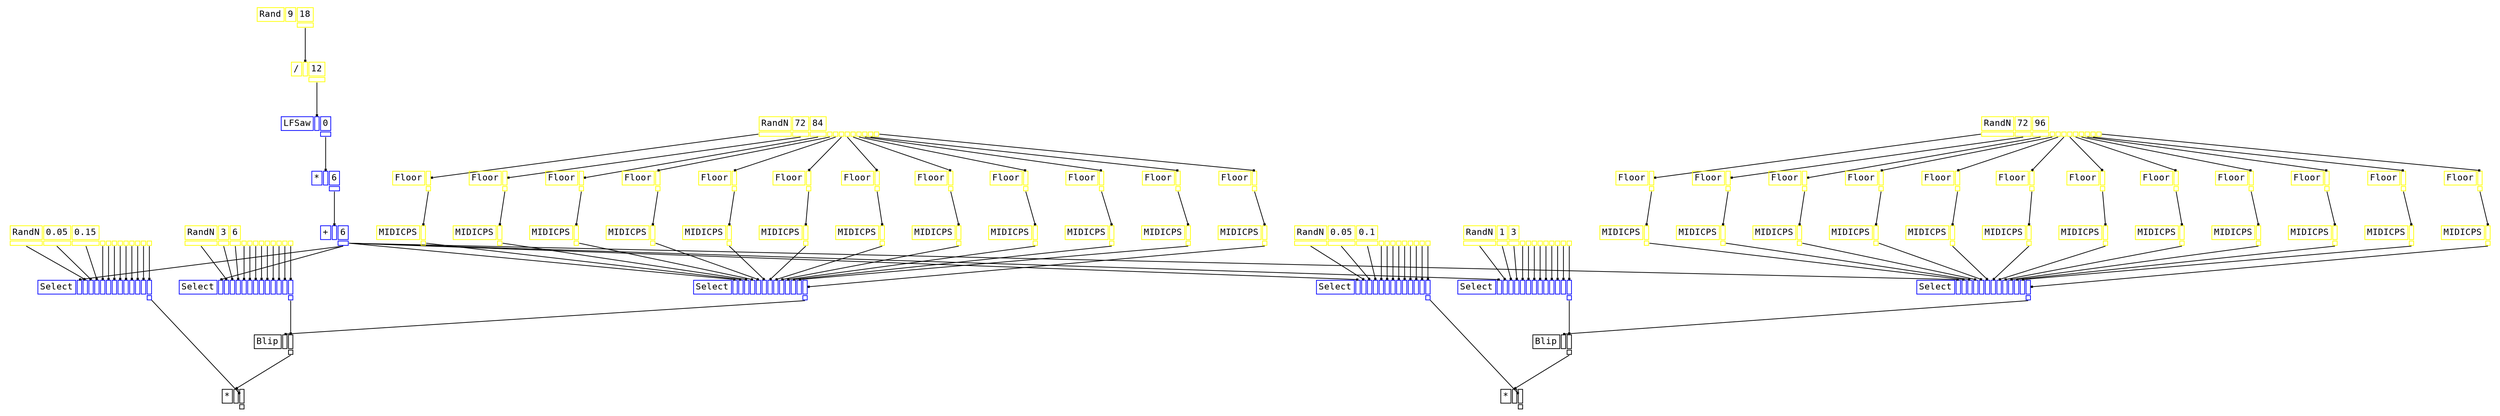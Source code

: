 digraph Anonymous {
graph [splines=false];
node [fontsize=12,fontname="Courier"];
edge [arrowhead=box,arrowsize=0.25];
u_2[shape="plaintext",color="yellow",label=<<TABLE BORDER="0" CELLBORDER="1"><TR><TD>Rand</TD><TD ID="u_2:K_0">9</TD><TD ID="u_2:K_1">18</TD></TR><TR><TD BORDER="0"></TD><TD BORDER="0"></TD><TD PORT="o_0" ID="u_2:o_0"></TD></TR></TABLE>>];
u_4[shape="plaintext",color="yellow",label=<<TABLE BORDER="0" CELLBORDER="1"><TR><TD>/</TD><TD PORT="i_0" ID="u_4:i_0"></TD><TD ID="u_4:K_1">12</TD></TR><TR><TD BORDER="0"></TD><TD BORDER="0"></TD><TD PORT="o_0" ID="u_4:o_0"></TD></TR></TABLE>>];
u_6[shape="plaintext",color="blue",label=<<TABLE BORDER="0" CELLBORDER="1"><TR><TD>LFSaw</TD><TD PORT="i_0" ID="u_6:i_0"></TD><TD ID="u_6:K_1">0</TD></TR><TR><TD BORDER="0"></TD><TD BORDER="0"></TD><TD PORT="o_0" ID="u_6:o_0"></TD></TR></TABLE>>];
u_8[shape="plaintext",color="blue",label=<<TABLE BORDER="0" CELLBORDER="1"><TR><TD>*</TD><TD PORT="i_0" ID="u_8:i_0"></TD><TD ID="u_8:K_1">6</TD></TR><TR><TD BORDER="0"></TD><TD BORDER="0"></TD><TD PORT="o_0" ID="u_8:o_0"></TD></TR></TABLE>>];
u_9[shape="plaintext",color="blue",label=<<TABLE BORDER="0" CELLBORDER="1"><TR><TD>+</TD><TD PORT="i_0" ID="u_9:i_0"></TD><TD ID="u_9:K_1">6</TD></TR><TR><TD BORDER="0"></TD><TD BORDER="0"></TD><TD PORT="o_0" ID="u_9:o_0"></TD></TR></TABLE>>];
u_12[shape="plaintext",color="yellow",label=<<TABLE BORDER="0" CELLBORDER="1"><TR><TD>RandN</TD><TD ID="u_12:K_0">72</TD><TD ID="u_12:K_1">84</TD></TR><TR><TD PORT="o_0" ID="u_12:o_0"></TD><TD PORT="o_1" ID="u_12:o_1"></TD><TD PORT="o_2" ID="u_12:o_2"></TD><TD PORT="o_3" ID="u_12:o_3"></TD><TD PORT="o_4" ID="u_12:o_4"></TD><TD PORT="o_5" ID="u_12:o_5"></TD><TD PORT="o_6" ID="u_12:o_6"></TD><TD PORT="o_7" ID="u_12:o_7"></TD><TD PORT="o_8" ID="u_12:o_8"></TD><TD PORT="o_9" ID="u_12:o_9"></TD><TD PORT="o_10" ID="u_12:o_10"></TD><TD PORT="o_11" ID="u_12:o_11"></TD></TR></TABLE>>];
u_14[shape="plaintext",color="yellow",label=<<TABLE BORDER="0" CELLBORDER="1"><TR><TD>Floor</TD><TD PORT="i_0" ID="u_14:i_0"></TD></TR><TR><TD BORDER="0"></TD><TD PORT="o_0" ID="u_14:o_0"></TD></TR></TABLE>>];
u_15[shape="plaintext",color="yellow",label=<<TABLE BORDER="0" CELLBORDER="1"><TR><TD>MIDICPS</TD><TD PORT="i_0" ID="u_15:i_0"></TD></TR><TR><TD BORDER="0"></TD><TD PORT="o_0" ID="u_15:o_0"></TD></TR></TABLE>>];
u_17[shape="plaintext",color="yellow",label=<<TABLE BORDER="0" CELLBORDER="1"><TR><TD>Floor</TD><TD PORT="i_0" ID="u_17:i_0"></TD></TR><TR><TD BORDER="0"></TD><TD PORT="o_0" ID="u_17:o_0"></TD></TR></TABLE>>];
u_18[shape="plaintext",color="yellow",label=<<TABLE BORDER="0" CELLBORDER="1"><TR><TD>MIDICPS</TD><TD PORT="i_0" ID="u_18:i_0"></TD></TR><TR><TD BORDER="0"></TD><TD PORT="o_0" ID="u_18:o_0"></TD></TR></TABLE>>];
u_20[shape="plaintext",color="yellow",label=<<TABLE BORDER="0" CELLBORDER="1"><TR><TD>Floor</TD><TD PORT="i_0" ID="u_20:i_0"></TD></TR><TR><TD BORDER="0"></TD><TD PORT="o_0" ID="u_20:o_0"></TD></TR></TABLE>>];
u_21[shape="plaintext",color="yellow",label=<<TABLE BORDER="0" CELLBORDER="1"><TR><TD>MIDICPS</TD><TD PORT="i_0" ID="u_21:i_0"></TD></TR><TR><TD BORDER="0"></TD><TD PORT="o_0" ID="u_21:o_0"></TD></TR></TABLE>>];
u_23[shape="plaintext",color="yellow",label=<<TABLE BORDER="0" CELLBORDER="1"><TR><TD>Floor</TD><TD PORT="i_0" ID="u_23:i_0"></TD></TR><TR><TD BORDER="0"></TD><TD PORT="o_0" ID="u_23:o_0"></TD></TR></TABLE>>];
u_24[shape="plaintext",color="yellow",label=<<TABLE BORDER="0" CELLBORDER="1"><TR><TD>MIDICPS</TD><TD PORT="i_0" ID="u_24:i_0"></TD></TR><TR><TD BORDER="0"></TD><TD PORT="o_0" ID="u_24:o_0"></TD></TR></TABLE>>];
u_26[shape="plaintext",color="yellow",label=<<TABLE BORDER="0" CELLBORDER="1"><TR><TD>Floor</TD><TD PORT="i_0" ID="u_26:i_0"></TD></TR><TR><TD BORDER="0"></TD><TD PORT="o_0" ID="u_26:o_0"></TD></TR></TABLE>>];
u_27[shape="plaintext",color="yellow",label=<<TABLE BORDER="0" CELLBORDER="1"><TR><TD>MIDICPS</TD><TD PORT="i_0" ID="u_27:i_0"></TD></TR><TR><TD BORDER="0"></TD><TD PORT="o_0" ID="u_27:o_0"></TD></TR></TABLE>>];
u_29[shape="plaintext",color="yellow",label=<<TABLE BORDER="0" CELLBORDER="1"><TR><TD>Floor</TD><TD PORT="i_0" ID="u_29:i_0"></TD></TR><TR><TD BORDER="0"></TD><TD PORT="o_0" ID="u_29:o_0"></TD></TR></TABLE>>];
u_30[shape="plaintext",color="yellow",label=<<TABLE BORDER="0" CELLBORDER="1"><TR><TD>MIDICPS</TD><TD PORT="i_0" ID="u_30:i_0"></TD></TR><TR><TD BORDER="0"></TD><TD PORT="o_0" ID="u_30:o_0"></TD></TR></TABLE>>];
u_32[shape="plaintext",color="yellow",label=<<TABLE BORDER="0" CELLBORDER="1"><TR><TD>Floor</TD><TD PORT="i_0" ID="u_32:i_0"></TD></TR><TR><TD BORDER="0"></TD><TD PORT="o_0" ID="u_32:o_0"></TD></TR></TABLE>>];
u_33[shape="plaintext",color="yellow",label=<<TABLE BORDER="0" CELLBORDER="1"><TR><TD>MIDICPS</TD><TD PORT="i_0" ID="u_33:i_0"></TD></TR><TR><TD BORDER="0"></TD><TD PORT="o_0" ID="u_33:o_0"></TD></TR></TABLE>>];
u_35[shape="plaintext",color="yellow",label=<<TABLE BORDER="0" CELLBORDER="1"><TR><TD>Floor</TD><TD PORT="i_0" ID="u_35:i_0"></TD></TR><TR><TD BORDER="0"></TD><TD PORT="o_0" ID="u_35:o_0"></TD></TR></TABLE>>];
u_36[shape="plaintext",color="yellow",label=<<TABLE BORDER="0" CELLBORDER="1"><TR><TD>MIDICPS</TD><TD PORT="i_0" ID="u_36:i_0"></TD></TR><TR><TD BORDER="0"></TD><TD PORT="o_0" ID="u_36:o_0"></TD></TR></TABLE>>];
u_38[shape="plaintext",color="yellow",label=<<TABLE BORDER="0" CELLBORDER="1"><TR><TD>Floor</TD><TD PORT="i_0" ID="u_38:i_0"></TD></TR><TR><TD BORDER="0"></TD><TD PORT="o_0" ID="u_38:o_0"></TD></TR></TABLE>>];
u_39[shape="plaintext",color="yellow",label=<<TABLE BORDER="0" CELLBORDER="1"><TR><TD>MIDICPS</TD><TD PORT="i_0" ID="u_39:i_0"></TD></TR><TR><TD BORDER="0"></TD><TD PORT="o_0" ID="u_39:o_0"></TD></TR></TABLE>>];
u_41[shape="plaintext",color="yellow",label=<<TABLE BORDER="0" CELLBORDER="1"><TR><TD>Floor</TD><TD PORT="i_0" ID="u_41:i_0"></TD></TR><TR><TD BORDER="0"></TD><TD PORT="o_0" ID="u_41:o_0"></TD></TR></TABLE>>];
u_42[shape="plaintext",color="yellow",label=<<TABLE BORDER="0" CELLBORDER="1"><TR><TD>MIDICPS</TD><TD PORT="i_0" ID="u_42:i_0"></TD></TR><TR><TD BORDER="0"></TD><TD PORT="o_0" ID="u_42:o_0"></TD></TR></TABLE>>];
u_44[shape="plaintext",color="yellow",label=<<TABLE BORDER="0" CELLBORDER="1"><TR><TD>Floor</TD><TD PORT="i_0" ID="u_44:i_0"></TD></TR><TR><TD BORDER="0"></TD><TD PORT="o_0" ID="u_44:o_0"></TD></TR></TABLE>>];
u_45[shape="plaintext",color="yellow",label=<<TABLE BORDER="0" CELLBORDER="1"><TR><TD>MIDICPS</TD><TD PORT="i_0" ID="u_45:i_0"></TD></TR><TR><TD BORDER="0"></TD><TD PORT="o_0" ID="u_45:o_0"></TD></TR></TABLE>>];
u_47[shape="plaintext",color="yellow",label=<<TABLE BORDER="0" CELLBORDER="1"><TR><TD>Floor</TD><TD PORT="i_0" ID="u_47:i_0"></TD></TR><TR><TD BORDER="0"></TD><TD PORT="o_0" ID="u_47:o_0"></TD></TR></TABLE>>];
u_48[shape="plaintext",color="yellow",label=<<TABLE BORDER="0" CELLBORDER="1"><TR><TD>MIDICPS</TD><TD PORT="i_0" ID="u_48:i_0"></TD></TR><TR><TD BORDER="0"></TD><TD PORT="o_0" ID="u_48:o_0"></TD></TR></TABLE>>];
u_49[shape="plaintext",color="blue",label=<<TABLE BORDER="0" CELLBORDER="1"><TR><TD>Select</TD><TD PORT="i_0" ID="u_49:i_0"></TD><TD PORT="i_1" ID="u_49:i_1"></TD><TD PORT="i_2" ID="u_49:i_2"></TD><TD PORT="i_3" ID="u_49:i_3"></TD><TD PORT="i_4" ID="u_49:i_4"></TD><TD PORT="i_5" ID="u_49:i_5"></TD><TD PORT="i_6" ID="u_49:i_6"></TD><TD PORT="i_7" ID="u_49:i_7"></TD><TD PORT="i_8" ID="u_49:i_8"></TD><TD PORT="i_9" ID="u_49:i_9"></TD><TD PORT="i_10" ID="u_49:i_10"></TD><TD PORT="i_11" ID="u_49:i_11"></TD><TD PORT="i_12" ID="u_49:i_12"></TD></TR><TR><TD BORDER="0"></TD><TD BORDER="0"></TD><TD BORDER="0"></TD><TD BORDER="0"></TD><TD BORDER="0"></TD><TD BORDER="0"></TD><TD BORDER="0"></TD><TD BORDER="0"></TD><TD BORDER="0"></TD><TD BORDER="0"></TD><TD BORDER="0"></TD><TD BORDER="0"></TD><TD BORDER="0"></TD><TD PORT="o_0" ID="u_49:o_0"></TD></TR></TABLE>>];
u_51[shape="plaintext",color="yellow",label=<<TABLE BORDER="0" CELLBORDER="1"><TR><TD>RandN</TD><TD ID="u_51:K_0">3</TD><TD ID="u_51:K_1">6</TD></TR><TR><TD PORT="o_0" ID="u_51:o_0"></TD><TD PORT="o_1" ID="u_51:o_1"></TD><TD PORT="o_2" ID="u_51:o_2"></TD><TD PORT="o_3" ID="u_51:o_3"></TD><TD PORT="o_4" ID="u_51:o_4"></TD><TD PORT="o_5" ID="u_51:o_5"></TD><TD PORT="o_6" ID="u_51:o_6"></TD><TD PORT="o_7" ID="u_51:o_7"></TD><TD PORT="o_8" ID="u_51:o_8"></TD><TD PORT="o_9" ID="u_51:o_9"></TD><TD PORT="o_10" ID="u_51:o_10"></TD><TD PORT="o_11" ID="u_51:o_11"></TD></TR></TABLE>>];
u_64[shape="plaintext",color="blue",label=<<TABLE BORDER="0" CELLBORDER="1"><TR><TD>Select</TD><TD PORT="i_0" ID="u_64:i_0"></TD><TD PORT="i_1" ID="u_64:i_1"></TD><TD PORT="i_2" ID="u_64:i_2"></TD><TD PORT="i_3" ID="u_64:i_3"></TD><TD PORT="i_4" ID="u_64:i_4"></TD><TD PORT="i_5" ID="u_64:i_5"></TD><TD PORT="i_6" ID="u_64:i_6"></TD><TD PORT="i_7" ID="u_64:i_7"></TD><TD PORT="i_8" ID="u_64:i_8"></TD><TD PORT="i_9" ID="u_64:i_9"></TD><TD PORT="i_10" ID="u_64:i_10"></TD><TD PORT="i_11" ID="u_64:i_11"></TD><TD PORT="i_12" ID="u_64:i_12"></TD></TR><TR><TD BORDER="0"></TD><TD BORDER="0"></TD><TD BORDER="0"></TD><TD BORDER="0"></TD><TD BORDER="0"></TD><TD BORDER="0"></TD><TD BORDER="0"></TD><TD BORDER="0"></TD><TD BORDER="0"></TD><TD BORDER="0"></TD><TD BORDER="0"></TD><TD BORDER="0"></TD><TD BORDER="0"></TD><TD PORT="o_0" ID="u_64:o_0"></TD></TR></TABLE>>];
u_65[shape="plaintext",color="black",label=<<TABLE BORDER="0" CELLBORDER="1"><TR><TD>Blip</TD><TD PORT="i_0" ID="u_65:i_0"></TD><TD PORT="i_1" ID="u_65:i_1"></TD></TR><TR><TD BORDER="0"></TD><TD BORDER="0"></TD><TD PORT="o_0" ID="u_65:o_0"></TD></TR></TABLE>>];
u_68[shape="plaintext",color="yellow",label=<<TABLE BORDER="0" CELLBORDER="1"><TR><TD>RandN</TD><TD ID="u_68:K_0">0.05</TD><TD ID="u_68:K_1">0.15</TD></TR><TR><TD PORT="o_0" ID="u_68:o_0"></TD><TD PORT="o_1" ID="u_68:o_1"></TD><TD PORT="o_2" ID="u_68:o_2"></TD><TD PORT="o_3" ID="u_68:o_3"></TD><TD PORT="o_4" ID="u_68:o_4"></TD><TD PORT="o_5" ID="u_68:o_5"></TD><TD PORT="o_6" ID="u_68:o_6"></TD><TD PORT="o_7" ID="u_68:o_7"></TD><TD PORT="o_8" ID="u_68:o_8"></TD><TD PORT="o_9" ID="u_68:o_9"></TD><TD PORT="o_10" ID="u_68:o_10"></TD><TD PORT="o_11" ID="u_68:o_11"></TD></TR></TABLE>>];
u_81[shape="plaintext",color="blue",label=<<TABLE BORDER="0" CELLBORDER="1"><TR><TD>Select</TD><TD PORT="i_0" ID="u_81:i_0"></TD><TD PORT="i_1" ID="u_81:i_1"></TD><TD PORT="i_2" ID="u_81:i_2"></TD><TD PORT="i_3" ID="u_81:i_3"></TD><TD PORT="i_4" ID="u_81:i_4"></TD><TD PORT="i_5" ID="u_81:i_5"></TD><TD PORT="i_6" ID="u_81:i_6"></TD><TD PORT="i_7" ID="u_81:i_7"></TD><TD PORT="i_8" ID="u_81:i_8"></TD><TD PORT="i_9" ID="u_81:i_9"></TD><TD PORT="i_10" ID="u_81:i_10"></TD><TD PORT="i_11" ID="u_81:i_11"></TD><TD PORT="i_12" ID="u_81:i_12"></TD></TR><TR><TD BORDER="0"></TD><TD BORDER="0"></TD><TD BORDER="0"></TD><TD BORDER="0"></TD><TD BORDER="0"></TD><TD BORDER="0"></TD><TD BORDER="0"></TD><TD BORDER="0"></TD><TD BORDER="0"></TD><TD BORDER="0"></TD><TD BORDER="0"></TD><TD BORDER="0"></TD><TD BORDER="0"></TD><TD PORT="o_0" ID="u_81:o_0"></TD></TR></TABLE>>];
u_82[shape="plaintext",color="black",label=<<TABLE BORDER="0" CELLBORDER="1"><TR><TD>*</TD><TD PORT="i_0" ID="u_82:i_0"></TD><TD PORT="i_1" ID="u_82:i_1"></TD></TR><TR><TD BORDER="0"></TD><TD BORDER="0"></TD><TD PORT="o_0" ID="u_82:o_0"></TD></TR></TABLE>>];
u_84[shape="plaintext",color="yellow",label=<<TABLE BORDER="0" CELLBORDER="1"><TR><TD>RandN</TD><TD ID="u_84:K_0">72</TD><TD ID="u_84:K_1">96</TD></TR><TR><TD PORT="o_0" ID="u_84:o_0"></TD><TD PORT="o_1" ID="u_84:o_1"></TD><TD PORT="o_2" ID="u_84:o_2"></TD><TD PORT="o_3" ID="u_84:o_3"></TD><TD PORT="o_4" ID="u_84:o_4"></TD><TD PORT="o_5" ID="u_84:o_5"></TD><TD PORT="o_6" ID="u_84:o_6"></TD><TD PORT="o_7" ID="u_84:o_7"></TD><TD PORT="o_8" ID="u_84:o_8"></TD><TD PORT="o_9" ID="u_84:o_9"></TD><TD PORT="o_10" ID="u_84:o_10"></TD><TD PORT="o_11" ID="u_84:o_11"></TD></TR></TABLE>>];
u_86[shape="plaintext",color="yellow",label=<<TABLE BORDER="0" CELLBORDER="1"><TR><TD>Floor</TD><TD PORT="i_0" ID="u_86:i_0"></TD></TR><TR><TD BORDER="0"></TD><TD PORT="o_0" ID="u_86:o_0"></TD></TR></TABLE>>];
u_87[shape="plaintext",color="yellow",label=<<TABLE BORDER="0" CELLBORDER="1"><TR><TD>MIDICPS</TD><TD PORT="i_0" ID="u_87:i_0"></TD></TR><TR><TD BORDER="0"></TD><TD PORT="o_0" ID="u_87:o_0"></TD></TR></TABLE>>];
u_89[shape="plaintext",color="yellow",label=<<TABLE BORDER="0" CELLBORDER="1"><TR><TD>Floor</TD><TD PORT="i_0" ID="u_89:i_0"></TD></TR><TR><TD BORDER="0"></TD><TD PORT="o_0" ID="u_89:o_0"></TD></TR></TABLE>>];
u_90[shape="plaintext",color="yellow",label=<<TABLE BORDER="0" CELLBORDER="1"><TR><TD>MIDICPS</TD><TD PORT="i_0" ID="u_90:i_0"></TD></TR><TR><TD BORDER="0"></TD><TD PORT="o_0" ID="u_90:o_0"></TD></TR></TABLE>>];
u_92[shape="plaintext",color="yellow",label=<<TABLE BORDER="0" CELLBORDER="1"><TR><TD>Floor</TD><TD PORT="i_0" ID="u_92:i_0"></TD></TR><TR><TD BORDER="0"></TD><TD PORT="o_0" ID="u_92:o_0"></TD></TR></TABLE>>];
u_93[shape="plaintext",color="yellow",label=<<TABLE BORDER="0" CELLBORDER="1"><TR><TD>MIDICPS</TD><TD PORT="i_0" ID="u_93:i_0"></TD></TR><TR><TD BORDER="0"></TD><TD PORT="o_0" ID="u_93:o_0"></TD></TR></TABLE>>];
u_95[shape="plaintext",color="yellow",label=<<TABLE BORDER="0" CELLBORDER="1"><TR><TD>Floor</TD><TD PORT="i_0" ID="u_95:i_0"></TD></TR><TR><TD BORDER="0"></TD><TD PORT="o_0" ID="u_95:o_0"></TD></TR></TABLE>>];
u_96[shape="plaintext",color="yellow",label=<<TABLE BORDER="0" CELLBORDER="1"><TR><TD>MIDICPS</TD><TD PORT="i_0" ID="u_96:i_0"></TD></TR><TR><TD BORDER="0"></TD><TD PORT="o_0" ID="u_96:o_0"></TD></TR></TABLE>>];
u_98[shape="plaintext",color="yellow",label=<<TABLE BORDER="0" CELLBORDER="1"><TR><TD>Floor</TD><TD PORT="i_0" ID="u_98:i_0"></TD></TR><TR><TD BORDER="0"></TD><TD PORT="o_0" ID="u_98:o_0"></TD></TR></TABLE>>];
u_99[shape="plaintext",color="yellow",label=<<TABLE BORDER="0" CELLBORDER="1"><TR><TD>MIDICPS</TD><TD PORT="i_0" ID="u_99:i_0"></TD></TR><TR><TD BORDER="0"></TD><TD PORT="o_0" ID="u_99:o_0"></TD></TR></TABLE>>];
u_101[shape="plaintext",color="yellow",label=<<TABLE BORDER="0" CELLBORDER="1"><TR><TD>Floor</TD><TD PORT="i_0" ID="u_101:i_0"></TD></TR><TR><TD BORDER="0"></TD><TD PORT="o_0" ID="u_101:o_0"></TD></TR></TABLE>>];
u_102[shape="plaintext",color="yellow",label=<<TABLE BORDER="0" CELLBORDER="1"><TR><TD>MIDICPS</TD><TD PORT="i_0" ID="u_102:i_0"></TD></TR><TR><TD BORDER="0"></TD><TD PORT="o_0" ID="u_102:o_0"></TD></TR></TABLE>>];
u_104[shape="plaintext",color="yellow",label=<<TABLE BORDER="0" CELLBORDER="1"><TR><TD>Floor</TD><TD PORT="i_0" ID="u_104:i_0"></TD></TR><TR><TD BORDER="0"></TD><TD PORT="o_0" ID="u_104:o_0"></TD></TR></TABLE>>];
u_105[shape="plaintext",color="yellow",label=<<TABLE BORDER="0" CELLBORDER="1"><TR><TD>MIDICPS</TD><TD PORT="i_0" ID="u_105:i_0"></TD></TR><TR><TD BORDER="0"></TD><TD PORT="o_0" ID="u_105:o_0"></TD></TR></TABLE>>];
u_107[shape="plaintext",color="yellow",label=<<TABLE BORDER="0" CELLBORDER="1"><TR><TD>Floor</TD><TD PORT="i_0" ID="u_107:i_0"></TD></TR><TR><TD BORDER="0"></TD><TD PORT="o_0" ID="u_107:o_0"></TD></TR></TABLE>>];
u_108[shape="plaintext",color="yellow",label=<<TABLE BORDER="0" CELLBORDER="1"><TR><TD>MIDICPS</TD><TD PORT="i_0" ID="u_108:i_0"></TD></TR><TR><TD BORDER="0"></TD><TD PORT="o_0" ID="u_108:o_0"></TD></TR></TABLE>>];
u_110[shape="plaintext",color="yellow",label=<<TABLE BORDER="0" CELLBORDER="1"><TR><TD>Floor</TD><TD PORT="i_0" ID="u_110:i_0"></TD></TR><TR><TD BORDER="0"></TD><TD PORT="o_0" ID="u_110:o_0"></TD></TR></TABLE>>];
u_111[shape="plaintext",color="yellow",label=<<TABLE BORDER="0" CELLBORDER="1"><TR><TD>MIDICPS</TD><TD PORT="i_0" ID="u_111:i_0"></TD></TR><TR><TD BORDER="0"></TD><TD PORT="o_0" ID="u_111:o_0"></TD></TR></TABLE>>];
u_113[shape="plaintext",color="yellow",label=<<TABLE BORDER="0" CELLBORDER="1"><TR><TD>Floor</TD><TD PORT="i_0" ID="u_113:i_0"></TD></TR><TR><TD BORDER="0"></TD><TD PORT="o_0" ID="u_113:o_0"></TD></TR></TABLE>>];
u_114[shape="plaintext",color="yellow",label=<<TABLE BORDER="0" CELLBORDER="1"><TR><TD>MIDICPS</TD><TD PORT="i_0" ID="u_114:i_0"></TD></TR><TR><TD BORDER="0"></TD><TD PORT="o_0" ID="u_114:o_0"></TD></TR></TABLE>>];
u_116[shape="plaintext",color="yellow",label=<<TABLE BORDER="0" CELLBORDER="1"><TR><TD>Floor</TD><TD PORT="i_0" ID="u_116:i_0"></TD></TR><TR><TD BORDER="0"></TD><TD PORT="o_0" ID="u_116:o_0"></TD></TR></TABLE>>];
u_117[shape="plaintext",color="yellow",label=<<TABLE BORDER="0" CELLBORDER="1"><TR><TD>MIDICPS</TD><TD PORT="i_0" ID="u_117:i_0"></TD></TR><TR><TD BORDER="0"></TD><TD PORT="o_0" ID="u_117:o_0"></TD></TR></TABLE>>];
u_119[shape="plaintext",color="yellow",label=<<TABLE BORDER="0" CELLBORDER="1"><TR><TD>Floor</TD><TD PORT="i_0" ID="u_119:i_0"></TD></TR><TR><TD BORDER="0"></TD><TD PORT="o_0" ID="u_119:o_0"></TD></TR></TABLE>>];
u_120[shape="plaintext",color="yellow",label=<<TABLE BORDER="0" CELLBORDER="1"><TR><TD>MIDICPS</TD><TD PORT="i_0" ID="u_120:i_0"></TD></TR><TR><TD BORDER="0"></TD><TD PORT="o_0" ID="u_120:o_0"></TD></TR></TABLE>>];
u_121[shape="plaintext",color="blue",label=<<TABLE BORDER="0" CELLBORDER="1"><TR><TD>Select</TD><TD PORT="i_0" ID="u_121:i_0"></TD><TD PORT="i_1" ID="u_121:i_1"></TD><TD PORT="i_2" ID="u_121:i_2"></TD><TD PORT="i_3" ID="u_121:i_3"></TD><TD PORT="i_4" ID="u_121:i_4"></TD><TD PORT="i_5" ID="u_121:i_5"></TD><TD PORT="i_6" ID="u_121:i_6"></TD><TD PORT="i_7" ID="u_121:i_7"></TD><TD PORT="i_8" ID="u_121:i_8"></TD><TD PORT="i_9" ID="u_121:i_9"></TD><TD PORT="i_10" ID="u_121:i_10"></TD><TD PORT="i_11" ID="u_121:i_11"></TD><TD PORT="i_12" ID="u_121:i_12"></TD></TR><TR><TD BORDER="0"></TD><TD BORDER="0"></TD><TD BORDER="0"></TD><TD BORDER="0"></TD><TD BORDER="0"></TD><TD BORDER="0"></TD><TD BORDER="0"></TD><TD BORDER="0"></TD><TD BORDER="0"></TD><TD BORDER="0"></TD><TD BORDER="0"></TD><TD BORDER="0"></TD><TD BORDER="0"></TD><TD PORT="o_0" ID="u_121:o_0"></TD></TR></TABLE>>];
u_123[shape="plaintext",color="yellow",label=<<TABLE BORDER="0" CELLBORDER="1"><TR><TD>RandN</TD><TD ID="u_123:K_0">1</TD><TD ID="u_123:K_1">3</TD></TR><TR><TD PORT="o_0" ID="u_123:o_0"></TD><TD PORT="o_1" ID="u_123:o_1"></TD><TD PORT="o_2" ID="u_123:o_2"></TD><TD PORT="o_3" ID="u_123:o_3"></TD><TD PORT="o_4" ID="u_123:o_4"></TD><TD PORT="o_5" ID="u_123:o_5"></TD><TD PORT="o_6" ID="u_123:o_6"></TD><TD PORT="o_7" ID="u_123:o_7"></TD><TD PORT="o_8" ID="u_123:o_8"></TD><TD PORT="o_9" ID="u_123:o_9"></TD><TD PORT="o_10" ID="u_123:o_10"></TD><TD PORT="o_11" ID="u_123:o_11"></TD></TR></TABLE>>];
u_136[shape="plaintext",color="blue",label=<<TABLE BORDER="0" CELLBORDER="1"><TR><TD>Select</TD><TD PORT="i_0" ID="u_136:i_0"></TD><TD PORT="i_1" ID="u_136:i_1"></TD><TD PORT="i_2" ID="u_136:i_2"></TD><TD PORT="i_3" ID="u_136:i_3"></TD><TD PORT="i_4" ID="u_136:i_4"></TD><TD PORT="i_5" ID="u_136:i_5"></TD><TD PORT="i_6" ID="u_136:i_6"></TD><TD PORT="i_7" ID="u_136:i_7"></TD><TD PORT="i_8" ID="u_136:i_8"></TD><TD PORT="i_9" ID="u_136:i_9"></TD><TD PORT="i_10" ID="u_136:i_10"></TD><TD PORT="i_11" ID="u_136:i_11"></TD><TD PORT="i_12" ID="u_136:i_12"></TD></TR><TR><TD BORDER="0"></TD><TD BORDER="0"></TD><TD BORDER="0"></TD><TD BORDER="0"></TD><TD BORDER="0"></TD><TD BORDER="0"></TD><TD BORDER="0"></TD><TD BORDER="0"></TD><TD BORDER="0"></TD><TD BORDER="0"></TD><TD BORDER="0"></TD><TD BORDER="0"></TD><TD BORDER="0"></TD><TD PORT="o_0" ID="u_136:o_0"></TD></TR></TABLE>>];
u_137[shape="plaintext",color="black",label=<<TABLE BORDER="0" CELLBORDER="1"><TR><TD>Blip</TD><TD PORT="i_0" ID="u_137:i_0"></TD><TD PORT="i_1" ID="u_137:i_1"></TD></TR><TR><TD BORDER="0"></TD><TD BORDER="0"></TD><TD PORT="o_0" ID="u_137:o_0"></TD></TR></TABLE>>];
u_139[shape="plaintext",color="yellow",label=<<TABLE BORDER="0" CELLBORDER="1"><TR><TD>RandN</TD><TD ID="u_139:K_0">0.05</TD><TD ID="u_139:K_1">0.1</TD></TR><TR><TD PORT="o_0" ID="u_139:o_0"></TD><TD PORT="o_1" ID="u_139:o_1"></TD><TD PORT="o_2" ID="u_139:o_2"></TD><TD PORT="o_3" ID="u_139:o_3"></TD><TD PORT="o_4" ID="u_139:o_4"></TD><TD PORT="o_5" ID="u_139:o_5"></TD><TD PORT="o_6" ID="u_139:o_6"></TD><TD PORT="o_7" ID="u_139:o_7"></TD><TD PORT="o_8" ID="u_139:o_8"></TD><TD PORT="o_9" ID="u_139:o_9"></TD><TD PORT="o_10" ID="u_139:o_10"></TD><TD PORT="o_11" ID="u_139:o_11"></TD></TR></TABLE>>];
u_152[shape="plaintext",color="blue",label=<<TABLE BORDER="0" CELLBORDER="1"><TR><TD>Select</TD><TD PORT="i_0" ID="u_152:i_0"></TD><TD PORT="i_1" ID="u_152:i_1"></TD><TD PORT="i_2" ID="u_152:i_2"></TD><TD PORT="i_3" ID="u_152:i_3"></TD><TD PORT="i_4" ID="u_152:i_4"></TD><TD PORT="i_5" ID="u_152:i_5"></TD><TD PORT="i_6" ID="u_152:i_6"></TD><TD PORT="i_7" ID="u_152:i_7"></TD><TD PORT="i_8" ID="u_152:i_8"></TD><TD PORT="i_9" ID="u_152:i_9"></TD><TD PORT="i_10" ID="u_152:i_10"></TD><TD PORT="i_11" ID="u_152:i_11"></TD><TD PORT="i_12" ID="u_152:i_12"></TD></TR><TR><TD BORDER="0"></TD><TD BORDER="0"></TD><TD BORDER="0"></TD><TD BORDER="0"></TD><TD BORDER="0"></TD><TD BORDER="0"></TD><TD BORDER="0"></TD><TD BORDER="0"></TD><TD BORDER="0"></TD><TD BORDER="0"></TD><TD BORDER="0"></TD><TD BORDER="0"></TD><TD BORDER="0"></TD><TD PORT="o_0" ID="u_152:o_0"></TD></TR></TABLE>>];
u_153[shape="plaintext",color="black",label=<<TABLE BORDER="0" CELLBORDER="1"><TR><TD>*</TD><TD PORT="i_0" ID="u_153:i_0"></TD><TD PORT="i_1" ID="u_153:i_1"></TD></TR><TR><TD BORDER="0"></TD><TD BORDER="0"></TD><TD PORT="o_0" ID="u_153:o_0"></TD></TR></TABLE>>];
u_2:o_0 -> u_4:i_0;
u_4:o_0 -> u_6:i_0;
u_6:o_0 -> u_8:i_0;
u_8:o_0 -> u_9:i_0;
u_12:o_0 -> u_14:i_0;
u_14:o_0 -> u_15:i_0;
u_12:o_1 -> u_17:i_0;
u_17:o_0 -> u_18:i_0;
u_12:o_2 -> u_20:i_0;
u_20:o_0 -> u_21:i_0;
u_12:o_3 -> u_23:i_0;
u_23:o_0 -> u_24:i_0;
u_12:o_4 -> u_26:i_0;
u_26:o_0 -> u_27:i_0;
u_12:o_5 -> u_29:i_0;
u_29:o_0 -> u_30:i_0;
u_12:o_6 -> u_32:i_0;
u_32:o_0 -> u_33:i_0;
u_12:o_7 -> u_35:i_0;
u_35:o_0 -> u_36:i_0;
u_12:o_8 -> u_38:i_0;
u_38:o_0 -> u_39:i_0;
u_12:o_9 -> u_41:i_0;
u_41:o_0 -> u_42:i_0;
u_12:o_10 -> u_44:i_0;
u_44:o_0 -> u_45:i_0;
u_12:o_11 -> u_47:i_0;
u_47:o_0 -> u_48:i_0;
u_9:o_0 -> u_49:i_0;
u_15:o_0 -> u_49:i_1;
u_18:o_0 -> u_49:i_2;
u_21:o_0 -> u_49:i_3;
u_24:o_0 -> u_49:i_4;
u_27:o_0 -> u_49:i_5;
u_30:o_0 -> u_49:i_6;
u_33:o_0 -> u_49:i_7;
u_36:o_0 -> u_49:i_8;
u_39:o_0 -> u_49:i_9;
u_42:o_0 -> u_49:i_10;
u_45:o_0 -> u_49:i_11;
u_48:o_0 -> u_49:i_12;
u_9:o_0 -> u_64:i_0;
u_51:o_0 -> u_64:i_1;
u_51:o_1 -> u_64:i_2;
u_51:o_2 -> u_64:i_3;
u_51:o_3 -> u_64:i_4;
u_51:o_4 -> u_64:i_5;
u_51:o_5 -> u_64:i_6;
u_51:o_6 -> u_64:i_7;
u_51:o_7 -> u_64:i_8;
u_51:o_8 -> u_64:i_9;
u_51:o_9 -> u_64:i_10;
u_51:o_10 -> u_64:i_11;
u_51:o_11 -> u_64:i_12;
u_49:o_0 -> u_65:i_0;
u_64:o_0 -> u_65:i_1;
u_9:o_0 -> u_81:i_0;
u_68:o_0 -> u_81:i_1;
u_68:o_1 -> u_81:i_2;
u_68:o_2 -> u_81:i_3;
u_68:o_3 -> u_81:i_4;
u_68:o_4 -> u_81:i_5;
u_68:o_5 -> u_81:i_6;
u_68:o_6 -> u_81:i_7;
u_68:o_7 -> u_81:i_8;
u_68:o_8 -> u_81:i_9;
u_68:o_9 -> u_81:i_10;
u_68:o_10 -> u_81:i_11;
u_68:o_11 -> u_81:i_12;
u_65:o_0 -> u_82:i_0;
u_81:o_0 -> u_82:i_1;
u_84:o_0 -> u_86:i_0;
u_86:o_0 -> u_87:i_0;
u_84:o_1 -> u_89:i_0;
u_89:o_0 -> u_90:i_0;
u_84:o_2 -> u_92:i_0;
u_92:o_0 -> u_93:i_0;
u_84:o_3 -> u_95:i_0;
u_95:o_0 -> u_96:i_0;
u_84:o_4 -> u_98:i_0;
u_98:o_0 -> u_99:i_0;
u_84:o_5 -> u_101:i_0;
u_101:o_0 -> u_102:i_0;
u_84:o_6 -> u_104:i_0;
u_104:o_0 -> u_105:i_0;
u_84:o_7 -> u_107:i_0;
u_107:o_0 -> u_108:i_0;
u_84:o_8 -> u_110:i_0;
u_110:o_0 -> u_111:i_0;
u_84:o_9 -> u_113:i_0;
u_113:o_0 -> u_114:i_0;
u_84:o_10 -> u_116:i_0;
u_116:o_0 -> u_117:i_0;
u_84:o_11 -> u_119:i_0;
u_119:o_0 -> u_120:i_0;
u_9:o_0 -> u_121:i_0;
u_87:o_0 -> u_121:i_1;
u_90:o_0 -> u_121:i_2;
u_93:o_0 -> u_121:i_3;
u_96:o_0 -> u_121:i_4;
u_99:o_0 -> u_121:i_5;
u_102:o_0 -> u_121:i_6;
u_105:o_0 -> u_121:i_7;
u_108:o_0 -> u_121:i_8;
u_111:o_0 -> u_121:i_9;
u_114:o_0 -> u_121:i_10;
u_117:o_0 -> u_121:i_11;
u_120:o_0 -> u_121:i_12;
u_9:o_0 -> u_136:i_0;
u_123:o_0 -> u_136:i_1;
u_123:o_1 -> u_136:i_2;
u_123:o_2 -> u_136:i_3;
u_123:o_3 -> u_136:i_4;
u_123:o_4 -> u_136:i_5;
u_123:o_5 -> u_136:i_6;
u_123:o_6 -> u_136:i_7;
u_123:o_7 -> u_136:i_8;
u_123:o_8 -> u_136:i_9;
u_123:o_9 -> u_136:i_10;
u_123:o_10 -> u_136:i_11;
u_123:o_11 -> u_136:i_12;
u_121:o_0 -> u_137:i_0;
u_136:o_0 -> u_137:i_1;
u_9:o_0 -> u_152:i_0;
u_139:o_0 -> u_152:i_1;
u_139:o_1 -> u_152:i_2;
u_139:o_2 -> u_152:i_3;
u_139:o_3 -> u_152:i_4;
u_139:o_4 -> u_152:i_5;
u_139:o_5 -> u_152:i_6;
u_139:o_6 -> u_152:i_7;
u_139:o_7 -> u_152:i_8;
u_139:o_8 -> u_152:i_9;
u_139:o_9 -> u_152:i_10;
u_139:o_10 -> u_152:i_11;
u_139:o_11 -> u_152:i_12;
u_137:o_0 -> u_153:i_0;
u_152:o_0 -> u_153:i_1;
}

